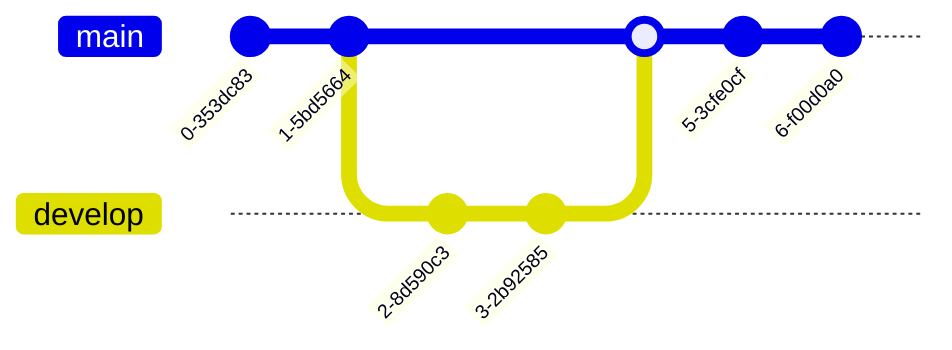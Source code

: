 gitGraph
    commit
    commit
    branch develop
    checkout develop
    commit
    commit
    checkout main
    merge develop
    commit
    commit